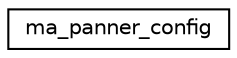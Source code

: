 digraph "Graphical Class Hierarchy"
{
 // LATEX_PDF_SIZE
  edge [fontname="Helvetica",fontsize="10",labelfontname="Helvetica",labelfontsize="10"];
  node [fontname="Helvetica",fontsize="10",shape=record];
  rankdir="LR";
  Node0 [label="ma_panner_config",height=0.2,width=0.4,color="black", fillcolor="white", style="filled",URL="$structma__panner__config.html",tooltip=" "];
}
